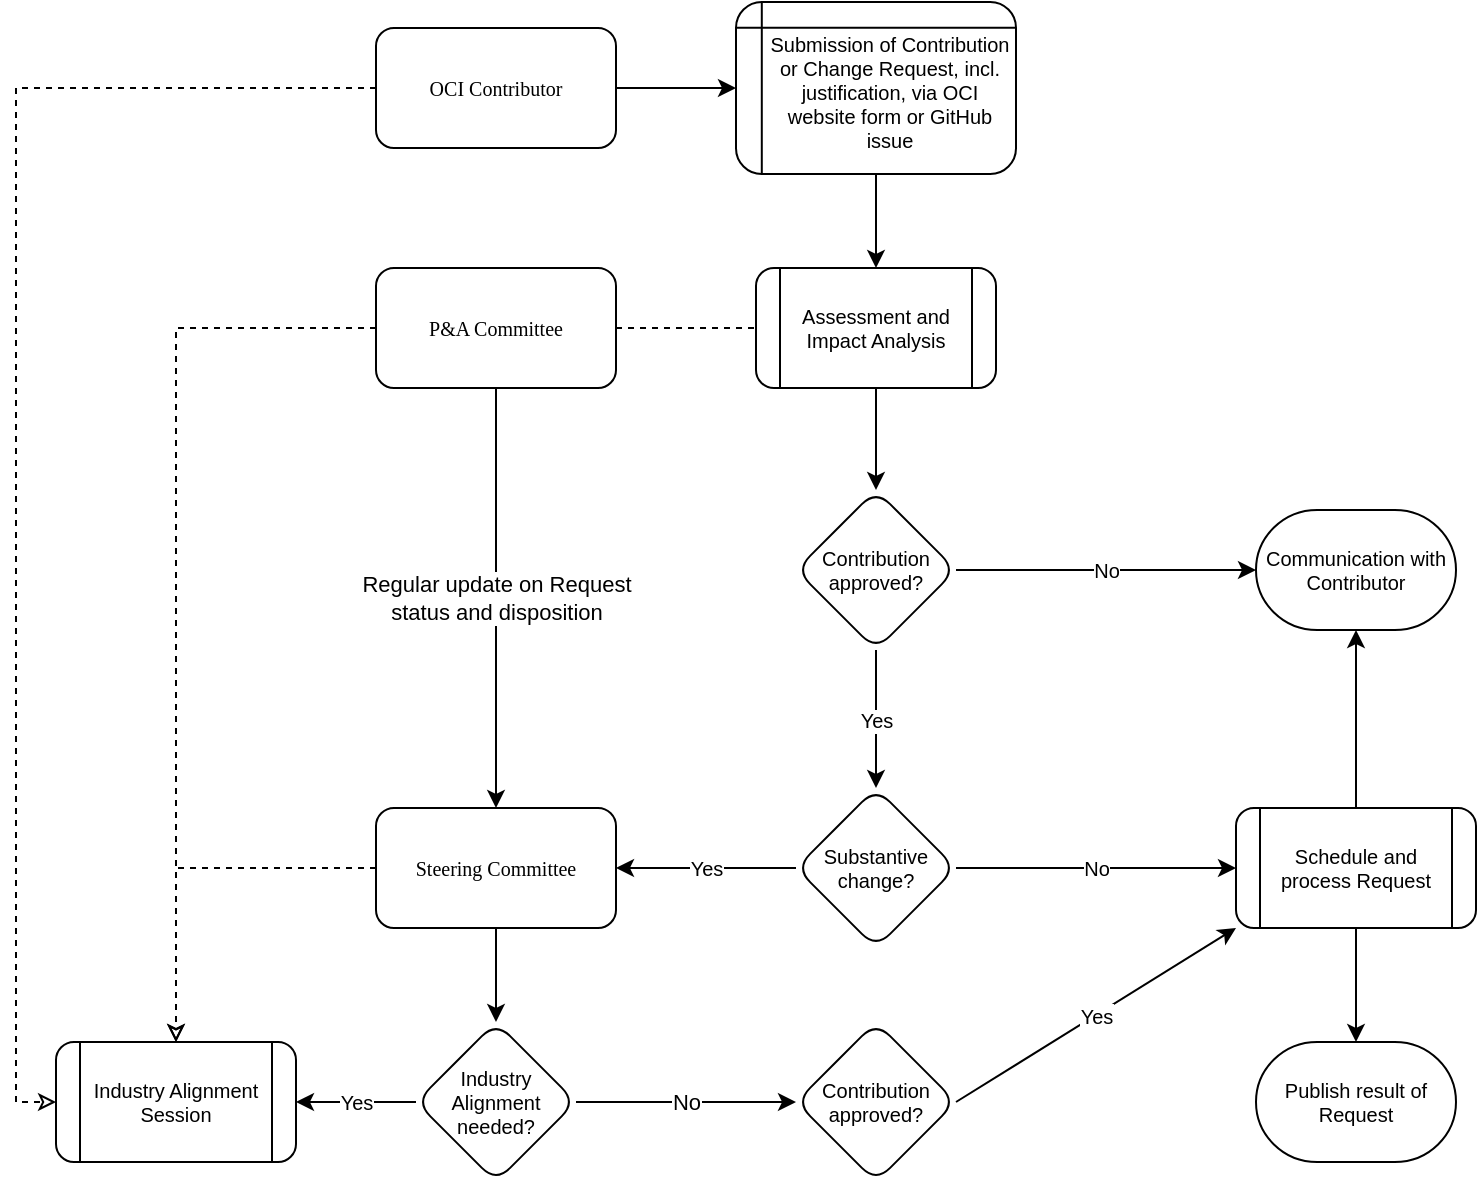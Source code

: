 <mxfile version="20.0.3" type="github">
  <diagram id="WndIDnTmB3kT6Qjz0C7Q" name="Page-1">
    <mxGraphModel dx="811" dy="517" grid="1" gridSize="10" guides="1" tooltips="1" connect="1" arrows="1" fold="1" page="1" pageScale="1" pageWidth="2336" pageHeight="1654" math="0" shadow="0">
      <root>
        <mxCell id="0" />
        <mxCell id="1" parent="0" />
        <mxCell id="oxC0AMpD19ijb4CHMhyV-31" style="edgeStyle=orthogonalEdgeStyle;rounded=0;orthogonalLoop=1;jettySize=auto;html=1;exitX=1;exitY=0.5;exitDx=0;exitDy=0;entryX=0;entryY=0.5;entryDx=0;entryDy=0;" parent="1" source="oxC0AMpD19ijb4CHMhyV-3" target="oxC0AMpD19ijb4CHMhyV-7" edge="1">
          <mxGeometry relative="1" as="geometry" />
        </mxCell>
        <mxCell id="oxC0AMpD19ijb4CHMhyV-50" style="edgeStyle=orthogonalEdgeStyle;rounded=0;orthogonalLoop=1;jettySize=auto;html=1;exitX=0;exitY=0.5;exitDx=0;exitDy=0;entryX=0;entryY=0.5;entryDx=0;entryDy=0;dashed=1;endArrow=classic;endFill=0;" parent="1" source="oxC0AMpD19ijb4CHMhyV-3" target="oxC0AMpD19ijb4CHMhyV-38" edge="1">
          <mxGeometry relative="1" as="geometry" />
        </mxCell>
        <mxCell id="oxC0AMpD19ijb4CHMhyV-3" value="&lt;font style=&quot;font-size: 10px&quot;&gt;OCI Contributor&lt;/font&gt;" style="rounded=1;whiteSpace=wrap;html=1;shadow=0;labelBackgroundColor=none;strokeWidth=1;fontFamily=Verdana;fontSize=8;align=center;" parent="1" vertex="1">
          <mxGeometry x="210" y="123" width="120" height="60" as="geometry" />
        </mxCell>
        <mxCell id="oxC0AMpD19ijb4CHMhyV-7" value="Submission of Contribution or Change Request, incl. justification, via OCI website form or GitHub issue" style="shape=internalStorage;whiteSpace=wrap;html=1;backgroundOutline=1;rounded=1;shadow=0;fontSize=10;spacingLeft=14;spacingTop=4;dx=10;dy=10;" parent="1" vertex="1">
          <mxGeometry x="390" y="110" width="140" height="86" as="geometry" />
        </mxCell>
        <mxCell id="oxC0AMpD19ijb4CHMhyV-8" value="Assessment and Impact Analysis" style="shape=process;whiteSpace=wrap;html=1;backgroundOutline=1;rounded=1;shadow=0;fontSize=10;" parent="1" vertex="1">
          <mxGeometry x="400" y="243" width="120" height="60" as="geometry" />
        </mxCell>
        <mxCell id="oxC0AMpD19ijb4CHMhyV-41" style="edgeStyle=orthogonalEdgeStyle;rounded=0;orthogonalLoop=1;jettySize=auto;html=1;exitX=0;exitY=0.5;exitDx=0;exitDy=0;entryX=0.5;entryY=0;entryDx=0;entryDy=0;dashed=1;endArrow=classic;endFill=0;" parent="1" source="oxC0AMpD19ijb4CHMhyV-9" target="oxC0AMpD19ijb4CHMhyV-38" edge="1">
          <mxGeometry relative="1" as="geometry" />
        </mxCell>
        <mxCell id="oxC0AMpD19ijb4CHMhyV-9" value="&lt;font style=&quot;font-size: 10px&quot;&gt;P&amp;amp;A Committee&lt;/font&gt;" style="rounded=1;whiteSpace=wrap;html=1;shadow=0;labelBackgroundColor=none;strokeWidth=1;fontFamily=Verdana;fontSize=8;align=center;" parent="1" vertex="1">
          <mxGeometry x="210" y="243" width="120" height="60" as="geometry" />
        </mxCell>
        <mxCell id="oxC0AMpD19ijb4CHMhyV-10" value="" style="endArrow=classic;html=1;rounded=0;fontSize=10;exitX=0.5;exitY=1;exitDx=0;exitDy=0;entryX=0.5;entryY=0;entryDx=0;entryDy=0;" parent="1" source="oxC0AMpD19ijb4CHMhyV-7" target="oxC0AMpD19ijb4CHMhyV-8" edge="1">
          <mxGeometry width="50" height="50" relative="1" as="geometry">
            <mxPoint x="560" y="373" as="sourcePoint" />
            <mxPoint x="610" y="323" as="targetPoint" />
          </mxGeometry>
        </mxCell>
        <mxCell id="oxC0AMpD19ijb4CHMhyV-11" value="" style="endArrow=none;html=1;rounded=0;fontSize=10;exitX=1;exitY=0.5;exitDx=0;exitDy=0;entryX=0;entryY=0.5;entryDx=0;entryDy=0;endFill=0;dashed=1;" parent="1" source="oxC0AMpD19ijb4CHMhyV-9" target="oxC0AMpD19ijb4CHMhyV-8" edge="1">
          <mxGeometry width="50" height="50" relative="1" as="geometry">
            <mxPoint x="560" y="324" as="sourcePoint" />
            <mxPoint x="610" y="274" as="targetPoint" />
          </mxGeometry>
        </mxCell>
        <mxCell id="oxC0AMpD19ijb4CHMhyV-12" value="Contribution approved?" style="rhombus;whiteSpace=wrap;html=1;rounded=1;shadow=0;fontSize=10;" parent="1" vertex="1">
          <mxGeometry x="420" y="354" width="80" height="80" as="geometry" />
        </mxCell>
        <mxCell id="oxC0AMpD19ijb4CHMhyV-13" value="" style="endArrow=classic;html=1;rounded=0;fontSize=10;exitX=0.5;exitY=1;exitDx=0;exitDy=0;entryX=0.5;entryY=0;entryDx=0;entryDy=0;" parent="1" source="oxC0AMpD19ijb4CHMhyV-8" target="oxC0AMpD19ijb4CHMhyV-12" edge="1">
          <mxGeometry width="50" height="50" relative="1" as="geometry">
            <mxPoint x="440" y="454" as="sourcePoint" />
            <mxPoint x="490" y="404" as="targetPoint" />
          </mxGeometry>
        </mxCell>
        <mxCell id="oxC0AMpD19ijb4CHMhyV-37" style="edgeStyle=orthogonalEdgeStyle;rounded=0;orthogonalLoop=1;jettySize=auto;html=1;exitX=0.5;exitY=0;exitDx=0;exitDy=0;entryX=0.5;entryY=1;entryDx=0;entryDy=0;entryPerimeter=0;" parent="1" source="oxC0AMpD19ijb4CHMhyV-15" target="oxC0AMpD19ijb4CHMhyV-18" edge="1">
          <mxGeometry relative="1" as="geometry" />
        </mxCell>
        <mxCell id="oxC0AMpD19ijb4CHMhyV-15" value="Schedule and process Request" style="shape=process;whiteSpace=wrap;html=1;backgroundOutline=1;rounded=1;shadow=0;fontSize=10;" parent="1" vertex="1">
          <mxGeometry x="640" y="513" width="120" height="60" as="geometry" />
        </mxCell>
        <mxCell id="oxC0AMpD19ijb4CHMhyV-16" value="" style="endArrow=classic;html=1;rounded=0;fontSize=10;exitX=1;exitY=0.5;exitDx=0;exitDy=0;entryX=0;entryY=0.5;entryDx=0;entryDy=0;entryPerimeter=0;" parent="1" source="oxC0AMpD19ijb4CHMhyV-12" target="oxC0AMpD19ijb4CHMhyV-18" edge="1">
          <mxGeometry relative="1" as="geometry">
            <mxPoint x="520" y="464" as="sourcePoint" />
            <mxPoint x="611" y="393" as="targetPoint" />
          </mxGeometry>
        </mxCell>
        <mxCell id="oxC0AMpD19ijb4CHMhyV-17" value="No" style="edgeLabel;resizable=0;html=1;align=center;verticalAlign=middle;rounded=1;shadow=0;fontSize=10;" parent="oxC0AMpD19ijb4CHMhyV-16" connectable="0" vertex="1">
          <mxGeometry relative="1" as="geometry" />
        </mxCell>
        <mxCell id="oxC0AMpD19ijb4CHMhyV-18" value="Communication with Contributor" style="strokeWidth=1;html=1;shape=mxgraph.flowchart.terminator;whiteSpace=wrap;rounded=1;shadow=0;fontSize=10;" parent="1" vertex="1">
          <mxGeometry x="650" y="364" width="100" height="60" as="geometry" />
        </mxCell>
        <mxCell id="oxC0AMpD19ijb4CHMhyV-19" value="" style="endArrow=classic;html=1;rounded=0;fontSize=10;exitX=0.5;exitY=1;exitDx=0;exitDy=0;entryX=0.5;entryY=0;entryDx=0;entryDy=0;entryPerimeter=0;" parent="1" source="oxC0AMpD19ijb4CHMhyV-15" target="oxC0AMpD19ijb4CHMhyV-36" edge="1">
          <mxGeometry width="50" height="50" relative="1" as="geometry">
            <mxPoint x="711" y="464" as="sourcePoint" />
            <mxPoint x="700" y="463" as="targetPoint" />
          </mxGeometry>
        </mxCell>
        <mxCell id="oxC0AMpD19ijb4CHMhyV-20" value="Yes" style="endArrow=classic;html=1;rounded=0;fontSize=10;exitX=0.5;exitY=1;exitDx=0;exitDy=0;entryX=0.5;entryY=0;entryDx=0;entryDy=0;" parent="1" source="oxC0AMpD19ijb4CHMhyV-12" target="oxC0AMpD19ijb4CHMhyV-33" edge="1">
          <mxGeometry relative="1" as="geometry">
            <mxPoint x="460" y="524" as="sourcePoint" />
            <mxPoint x="460" y="544" as="targetPoint" />
          </mxGeometry>
        </mxCell>
        <mxCell id="oxC0AMpD19ijb4CHMhyV-21" value="Yes" style="edgeLabel;resizable=0;html=1;align=center;verticalAlign=middle;rounded=1;shadow=0;fontSize=10;strokeWidth=1;" parent="oxC0AMpD19ijb4CHMhyV-20" connectable="0" vertex="1">
          <mxGeometry relative="1" as="geometry" />
        </mxCell>
        <mxCell id="oxC0AMpD19ijb4CHMhyV-43" style="edgeStyle=orthogonalEdgeStyle;rounded=0;orthogonalLoop=1;jettySize=auto;html=1;exitX=0.5;exitY=1;exitDx=0;exitDy=0;entryX=0.5;entryY=0;entryDx=0;entryDy=0;" parent="1" source="oxC0AMpD19ijb4CHMhyV-23" target="oxC0AMpD19ijb4CHMhyV-42" edge="1">
          <mxGeometry relative="1" as="geometry" />
        </mxCell>
        <mxCell id="oxC0AMpD19ijb4CHMhyV-49" style="edgeStyle=orthogonalEdgeStyle;rounded=0;orthogonalLoop=1;jettySize=auto;html=1;exitX=0;exitY=0.5;exitDx=0;exitDy=0;entryX=0.5;entryY=0;entryDx=0;entryDy=0;dashed=1;endArrow=classic;endFill=0;" parent="1" source="oxC0AMpD19ijb4CHMhyV-23" target="oxC0AMpD19ijb4CHMhyV-38" edge="1">
          <mxGeometry relative="1" as="geometry" />
        </mxCell>
        <mxCell id="oxC0AMpD19ijb4CHMhyV-23" value="&lt;font style=&quot;font-size: 10px&quot;&gt;Steering Committee&lt;/font&gt;" style="rounded=1;whiteSpace=wrap;html=1;shadow=0;labelBackgroundColor=none;strokeWidth=1;fontFamily=Verdana;fontSize=8;align=center;" parent="1" vertex="1">
          <mxGeometry x="210" y="513" width="120" height="60" as="geometry" />
        </mxCell>
        <mxCell id="oxC0AMpD19ijb4CHMhyV-33" value="Substantive change?" style="rhombus;whiteSpace=wrap;html=1;rounded=1;shadow=0;fontSize=10;" parent="1" vertex="1">
          <mxGeometry x="420" y="503" width="80" height="80" as="geometry" />
        </mxCell>
        <mxCell id="oxC0AMpD19ijb4CHMhyV-34" value="" style="endArrow=classic;html=1;rounded=0;fontSize=10;exitX=1;exitY=0.5;exitDx=0;exitDy=0;entryX=0;entryY=0.5;entryDx=0;entryDy=0;" parent="1" source="oxC0AMpD19ijb4CHMhyV-33" target="oxC0AMpD19ijb4CHMhyV-15" edge="1">
          <mxGeometry relative="1" as="geometry">
            <mxPoint x="510" y="404" as="sourcePoint" />
            <mxPoint x="480" y="623" as="targetPoint" />
          </mxGeometry>
        </mxCell>
        <mxCell id="oxC0AMpD19ijb4CHMhyV-35" value="No" style="edgeLabel;resizable=0;html=1;align=center;verticalAlign=middle;rounded=1;shadow=0;fontSize=10;" parent="oxC0AMpD19ijb4CHMhyV-34" connectable="0" vertex="1">
          <mxGeometry relative="1" as="geometry" />
        </mxCell>
        <mxCell id="oxC0AMpD19ijb4CHMhyV-36" value="Publish result of Request" style="strokeWidth=1;html=1;shape=mxgraph.flowchart.terminator;whiteSpace=wrap;rounded=1;shadow=0;fontSize=10;" parent="1" vertex="1">
          <mxGeometry x="650" y="630" width="100" height="60" as="geometry" />
        </mxCell>
        <mxCell id="oxC0AMpD19ijb4CHMhyV-38" value="Industry Alignment Session" style="shape=process;whiteSpace=wrap;html=1;backgroundOutline=1;rounded=1;shadow=0;fontSize=10;" parent="1" vertex="1">
          <mxGeometry x="50" y="630" width="120" height="60" as="geometry" />
        </mxCell>
        <mxCell id="oxC0AMpD19ijb4CHMhyV-39" value="Yes" style="endArrow=classic;html=1;rounded=0;fontSize=10;exitX=0;exitY=0.5;exitDx=0;exitDy=0;entryX=1;entryY=0.5;entryDx=0;entryDy=0;" parent="1" source="oxC0AMpD19ijb4CHMhyV-33" target="oxC0AMpD19ijb4CHMhyV-23" edge="1">
          <mxGeometry relative="1" as="geometry">
            <mxPoint x="470" y="444" as="sourcePoint" />
            <mxPoint x="470" y="513" as="targetPoint" />
          </mxGeometry>
        </mxCell>
        <mxCell id="oxC0AMpD19ijb4CHMhyV-40" value="Yes" style="edgeLabel;resizable=0;html=1;align=center;verticalAlign=middle;rounded=1;shadow=0;fontSize=10;strokeWidth=1;" parent="oxC0AMpD19ijb4CHMhyV-39" connectable="0" vertex="1">
          <mxGeometry relative="1" as="geometry" />
        </mxCell>
        <mxCell id="oxC0AMpD19ijb4CHMhyV-42" value="Industry Alignment needed?" style="rhombus;whiteSpace=wrap;html=1;rounded=1;shadow=0;fontSize=10;" parent="1" vertex="1">
          <mxGeometry x="230" y="620" width="80" height="80" as="geometry" />
        </mxCell>
        <mxCell id="oxC0AMpD19ijb4CHMhyV-44" value="Contribution approved?" style="rhombus;whiteSpace=wrap;html=1;rounded=1;shadow=0;fontSize=10;" parent="1" vertex="1">
          <mxGeometry x="420" y="620" width="80" height="80" as="geometry" />
        </mxCell>
        <mxCell id="oxC0AMpD19ijb4CHMhyV-47" value="N" style="endArrow=classic;html=1;rounded=0;exitX=1;exitY=0.5;exitDx=0;exitDy=0;entryX=0;entryY=0.5;entryDx=0;entryDy=0;" parent="1" source="oxC0AMpD19ijb4CHMhyV-42" target="oxC0AMpD19ijb4CHMhyV-44" edge="1">
          <mxGeometry relative="1" as="geometry">
            <mxPoint x="330" y="480" as="sourcePoint" />
            <mxPoint x="430" y="480" as="targetPoint" />
          </mxGeometry>
        </mxCell>
        <mxCell id="oxC0AMpD19ijb4CHMhyV-48" value="No" style="edgeLabel;resizable=0;html=1;align=center;verticalAlign=middle;" parent="oxC0AMpD19ijb4CHMhyV-47" connectable="0" vertex="1">
          <mxGeometry relative="1" as="geometry" />
        </mxCell>
        <mxCell id="oxC0AMpD19ijb4CHMhyV-51" value="Yes" style="endArrow=classic;html=1;rounded=0;fontSize=10;exitX=0;exitY=0.5;exitDx=0;exitDy=0;entryX=1;entryY=0.5;entryDx=0;entryDy=0;" parent="1" source="oxC0AMpD19ijb4CHMhyV-42" target="oxC0AMpD19ijb4CHMhyV-38" edge="1">
          <mxGeometry relative="1" as="geometry">
            <mxPoint x="430" y="553" as="sourcePoint" />
            <mxPoint x="370" y="553" as="targetPoint" />
          </mxGeometry>
        </mxCell>
        <mxCell id="oxC0AMpD19ijb4CHMhyV-52" value="Yes" style="edgeLabel;resizable=0;html=1;align=center;verticalAlign=middle;rounded=1;shadow=0;fontSize=10;strokeWidth=1;" parent="oxC0AMpD19ijb4CHMhyV-51" connectable="0" vertex="1">
          <mxGeometry relative="1" as="geometry" />
        </mxCell>
        <mxCell id="oxC0AMpD19ijb4CHMhyV-53" value="" style="endArrow=classic;html=1;rounded=0;exitX=0.5;exitY=1;exitDx=0;exitDy=0;entryX=0.5;entryY=0;entryDx=0;entryDy=0;" parent="1" source="oxC0AMpD19ijb4CHMhyV-9" target="oxC0AMpD19ijb4CHMhyV-23" edge="1">
          <mxGeometry relative="1" as="geometry">
            <mxPoint x="360" y="560" as="sourcePoint" />
            <mxPoint x="460" y="560" as="targetPoint" />
          </mxGeometry>
        </mxCell>
        <mxCell id="oxC0AMpD19ijb4CHMhyV-54" value="Regular update on Request&lt;br&gt;status and disposition" style="edgeLabel;resizable=0;html=1;align=center;verticalAlign=middle;" parent="oxC0AMpD19ijb4CHMhyV-53" connectable="0" vertex="1">
          <mxGeometry relative="1" as="geometry" />
        </mxCell>
        <mxCell id="oxC0AMpD19ijb4CHMhyV-56" value="Yes" style="endArrow=classic;html=1;rounded=0;fontSize=10;exitX=1;exitY=0.5;exitDx=0;exitDy=0;entryX=0;entryY=1;entryDx=0;entryDy=0;" parent="1" source="oxC0AMpD19ijb4CHMhyV-44" target="oxC0AMpD19ijb4CHMhyV-15" edge="1">
          <mxGeometry relative="1" as="geometry">
            <mxPoint x="430" y="553" as="sourcePoint" />
            <mxPoint x="340" y="553" as="targetPoint" />
          </mxGeometry>
        </mxCell>
        <mxCell id="oxC0AMpD19ijb4CHMhyV-57" value="Yes" style="edgeLabel;resizable=0;html=1;align=center;verticalAlign=middle;rounded=1;shadow=0;fontSize=10;strokeWidth=1;" parent="oxC0AMpD19ijb4CHMhyV-56" connectable="0" vertex="1">
          <mxGeometry relative="1" as="geometry" />
        </mxCell>
      </root>
    </mxGraphModel>
  </diagram>
</mxfile>
